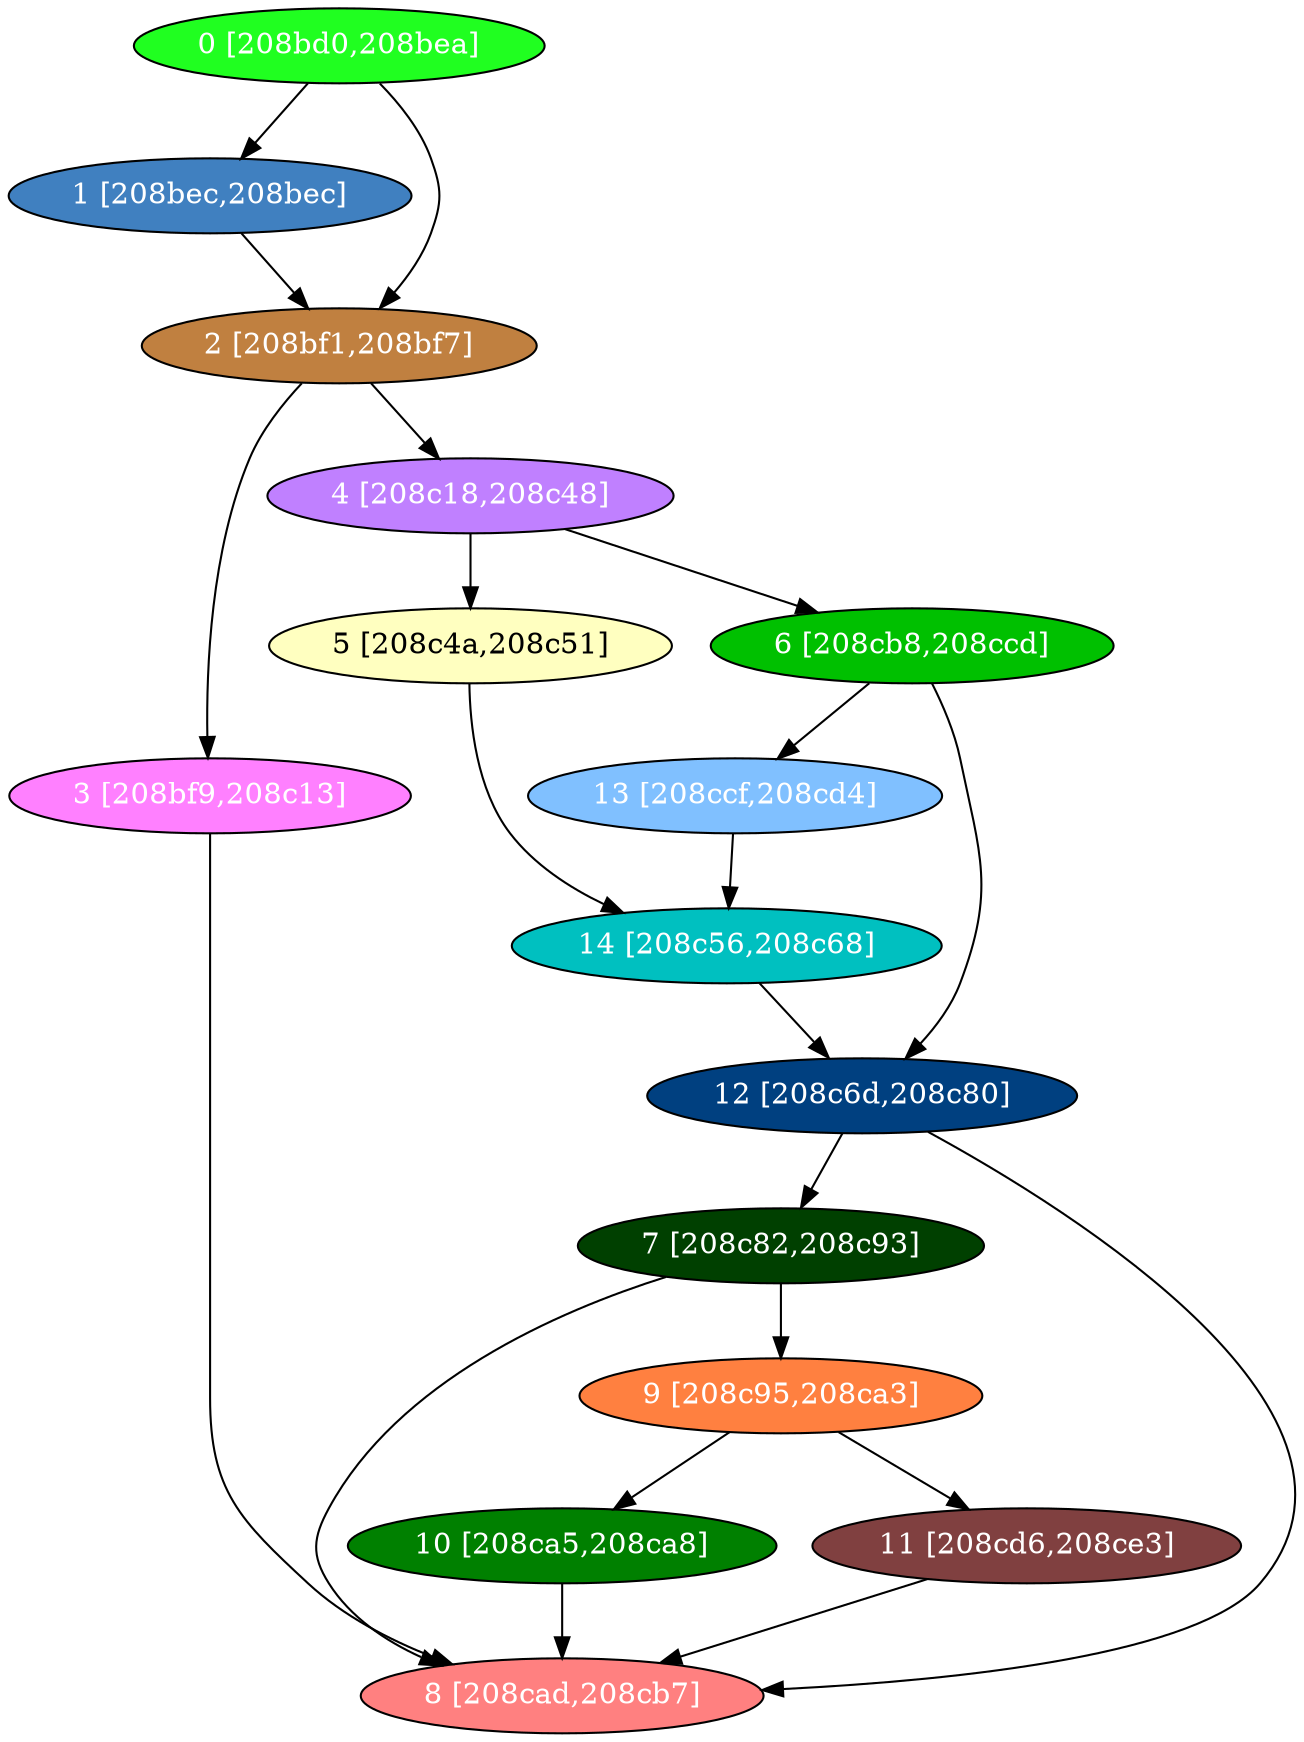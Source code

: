 diGraph libnss3{
	libnss3_0  [style=filled fillcolor="#20FF20" fontcolor="#ffffff" shape=oval label="0 [208bd0,208bea]"]
	libnss3_1  [style=filled fillcolor="#4080C0" fontcolor="#ffffff" shape=oval label="1 [208bec,208bec]"]
	libnss3_2  [style=filled fillcolor="#C08040" fontcolor="#ffffff" shape=oval label="2 [208bf1,208bf7]"]
	libnss3_3  [style=filled fillcolor="#FF80FF" fontcolor="#ffffff" shape=oval label="3 [208bf9,208c13]"]
	libnss3_4  [style=filled fillcolor="#C080FF" fontcolor="#ffffff" shape=oval label="4 [208c18,208c48]"]
	libnss3_5  [style=filled fillcolor="#FFFFC0" fontcolor="#000000" shape=oval label="5 [208c4a,208c51]"]
	libnss3_6  [style=filled fillcolor="#00C000" fontcolor="#ffffff" shape=oval label="6 [208cb8,208ccd]"]
	libnss3_7  [style=filled fillcolor="#004000" fontcolor="#ffffff" shape=oval label="7 [208c82,208c93]"]
	libnss3_8  [style=filled fillcolor="#FF8080" fontcolor="#ffffff" shape=oval label="8 [208cad,208cb7]"]
	libnss3_9  [style=filled fillcolor="#FF8040" fontcolor="#ffffff" shape=oval label="9 [208c95,208ca3]"]
	libnss3_a  [style=filled fillcolor="#008000" fontcolor="#ffffff" shape=oval label="10 [208ca5,208ca8]"]
	libnss3_b  [style=filled fillcolor="#804040" fontcolor="#ffffff" shape=oval label="11 [208cd6,208ce3]"]
	libnss3_c  [style=filled fillcolor="#004080" fontcolor="#ffffff" shape=oval label="12 [208c6d,208c80]"]
	libnss3_d  [style=filled fillcolor="#80C0FF" fontcolor="#ffffff" shape=oval label="13 [208ccf,208cd4]"]
	libnss3_e  [style=filled fillcolor="#00C0C0" fontcolor="#ffffff" shape=oval label="14 [208c56,208c68]"]

	libnss3_0 -> libnss3_1
	libnss3_0 -> libnss3_2
	libnss3_1 -> libnss3_2
	libnss3_2 -> libnss3_3
	libnss3_2 -> libnss3_4
	libnss3_3 -> libnss3_8
	libnss3_4 -> libnss3_5
	libnss3_4 -> libnss3_6
	libnss3_5 -> libnss3_e
	libnss3_6 -> libnss3_c
	libnss3_6 -> libnss3_d
	libnss3_7 -> libnss3_8
	libnss3_7 -> libnss3_9
	libnss3_9 -> libnss3_a
	libnss3_9 -> libnss3_b
	libnss3_a -> libnss3_8
	libnss3_b -> libnss3_8
	libnss3_c -> libnss3_7
	libnss3_c -> libnss3_8
	libnss3_d -> libnss3_e
	libnss3_e -> libnss3_c
}